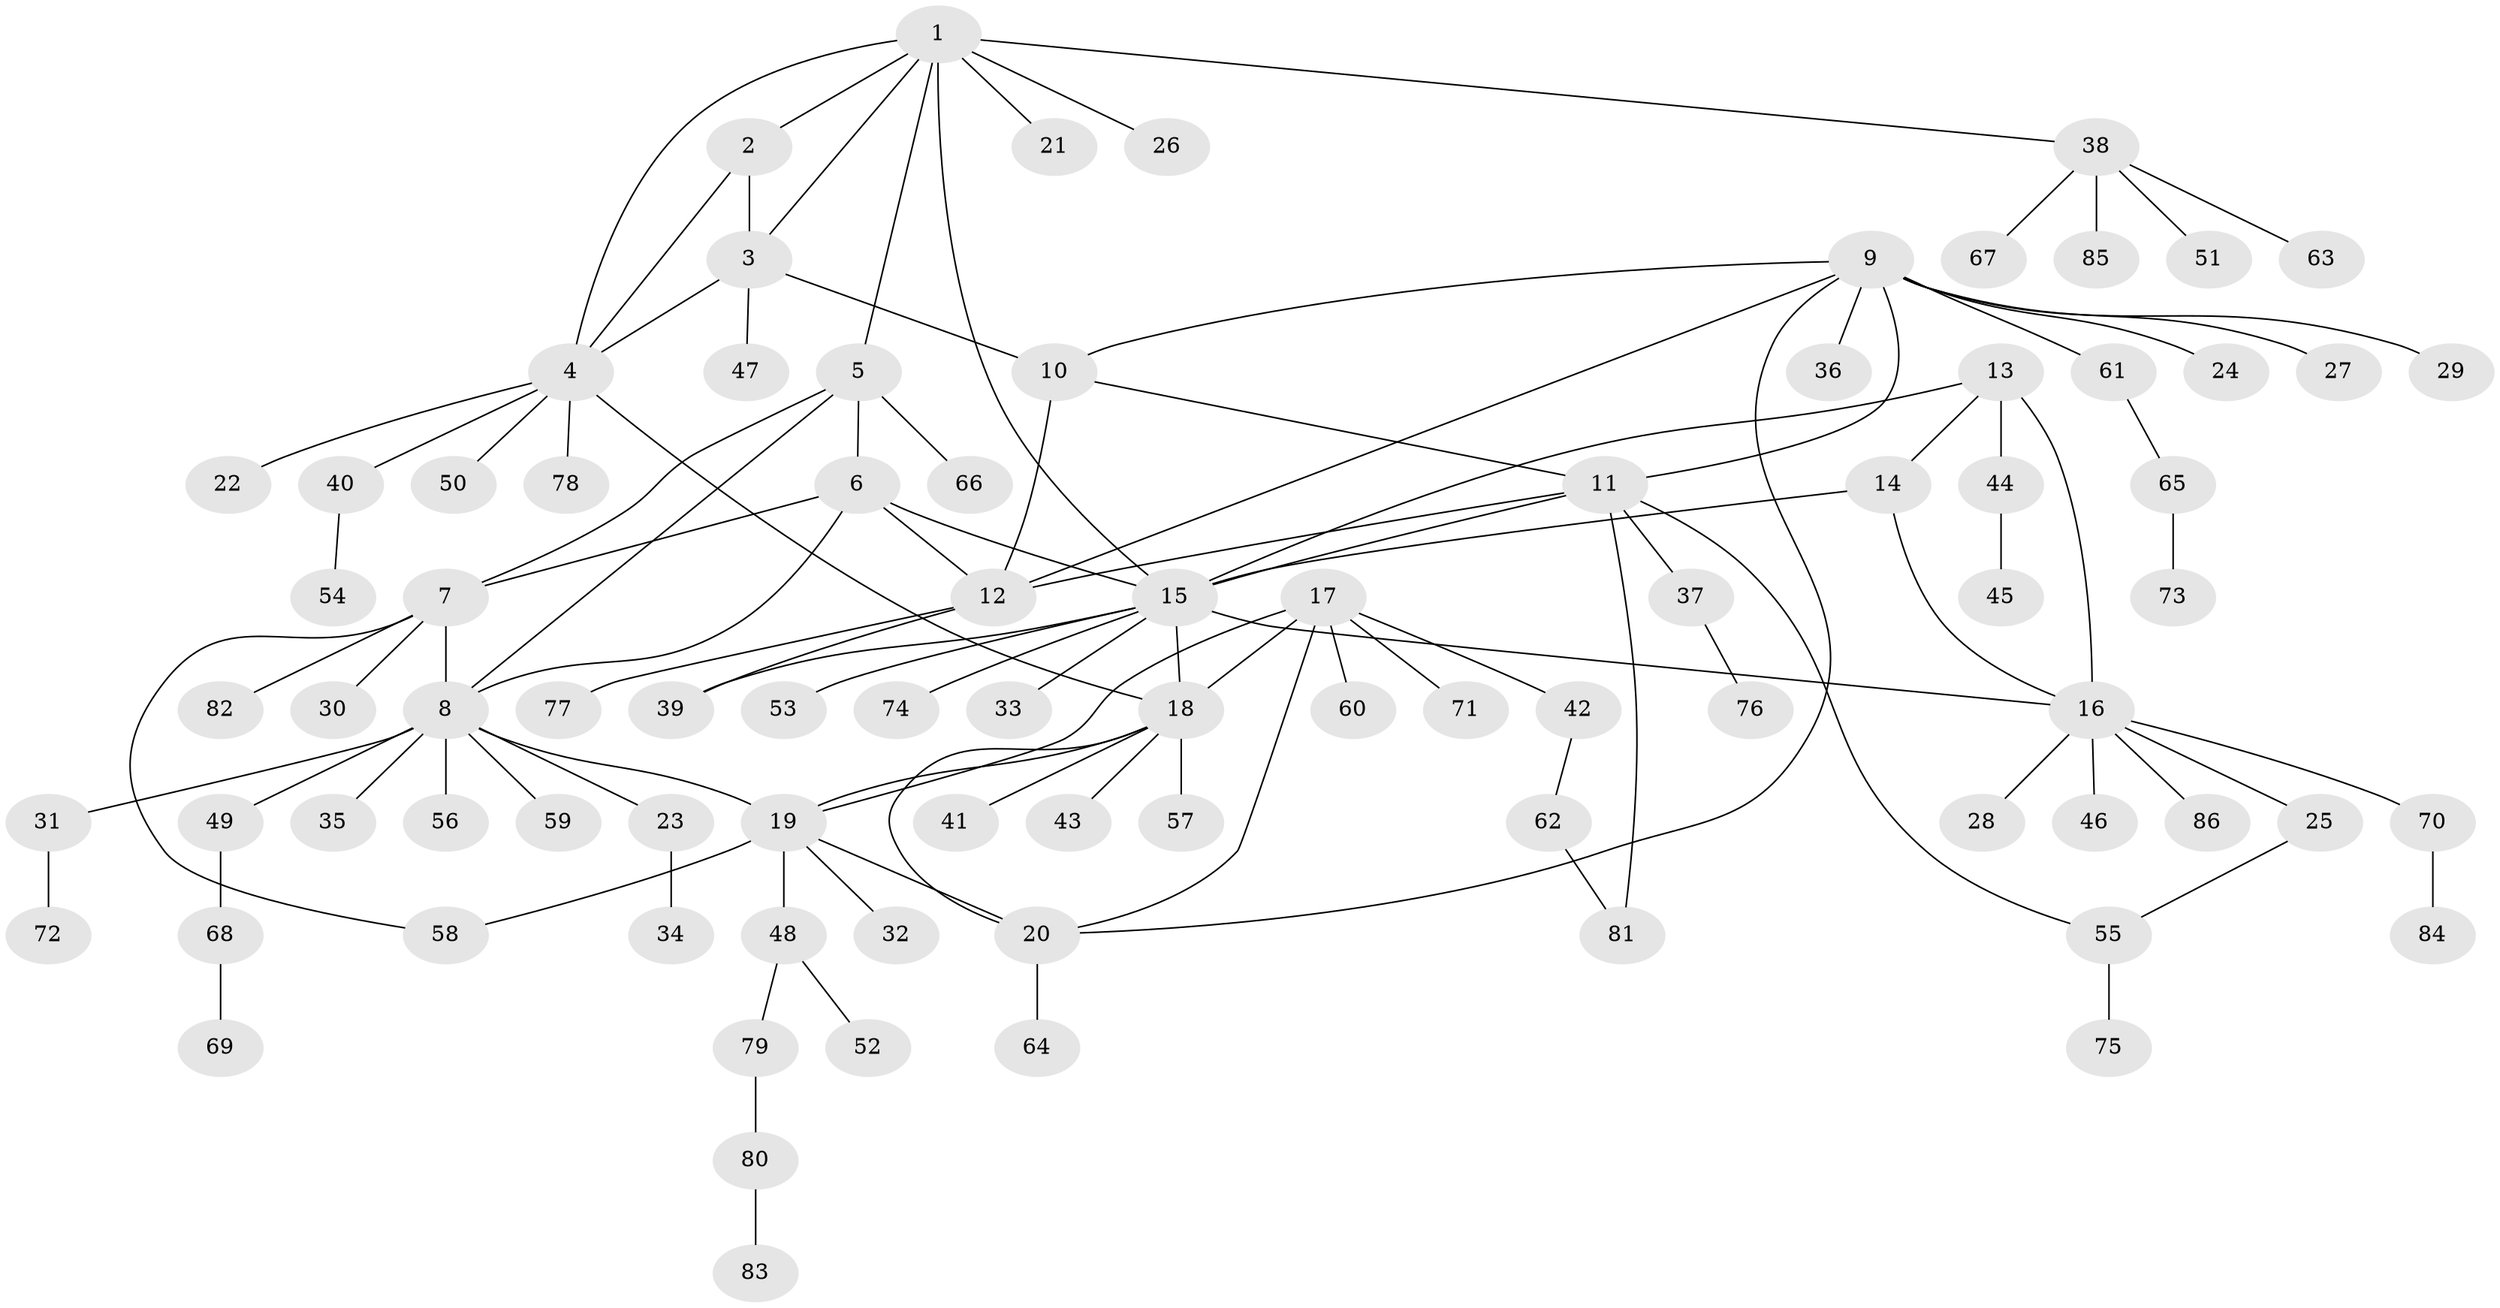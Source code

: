 // coarse degree distribution, {15: 0.015384615384615385, 2: 0.15384615384615385, 9: 0.03076923076923077, 7: 0.03076923076923077, 4: 0.06153846153846154, 14: 0.015384615384615385, 8: 0.03076923076923077, 5: 0.03076923076923077, 1: 0.6153846153846154, 3: 0.015384615384615385}
// Generated by graph-tools (version 1.1) at 2025/42/03/06/25 10:42:11]
// undirected, 86 vertices, 110 edges
graph export_dot {
graph [start="1"]
  node [color=gray90,style=filled];
  1;
  2;
  3;
  4;
  5;
  6;
  7;
  8;
  9;
  10;
  11;
  12;
  13;
  14;
  15;
  16;
  17;
  18;
  19;
  20;
  21;
  22;
  23;
  24;
  25;
  26;
  27;
  28;
  29;
  30;
  31;
  32;
  33;
  34;
  35;
  36;
  37;
  38;
  39;
  40;
  41;
  42;
  43;
  44;
  45;
  46;
  47;
  48;
  49;
  50;
  51;
  52;
  53;
  54;
  55;
  56;
  57;
  58;
  59;
  60;
  61;
  62;
  63;
  64;
  65;
  66;
  67;
  68;
  69;
  70;
  71;
  72;
  73;
  74;
  75;
  76;
  77;
  78;
  79;
  80;
  81;
  82;
  83;
  84;
  85;
  86;
  1 -- 2;
  1 -- 3;
  1 -- 4;
  1 -- 5;
  1 -- 15;
  1 -- 21;
  1 -- 26;
  1 -- 38;
  2 -- 3;
  2 -- 4;
  3 -- 4;
  3 -- 10;
  3 -- 47;
  4 -- 18;
  4 -- 22;
  4 -- 40;
  4 -- 50;
  4 -- 78;
  5 -- 6;
  5 -- 7;
  5 -- 8;
  5 -- 66;
  6 -- 7;
  6 -- 8;
  6 -- 12;
  6 -- 15;
  7 -- 8;
  7 -- 30;
  7 -- 58;
  7 -- 82;
  8 -- 19;
  8 -- 23;
  8 -- 31;
  8 -- 35;
  8 -- 49;
  8 -- 56;
  8 -- 59;
  9 -- 10;
  9 -- 11;
  9 -- 12;
  9 -- 20;
  9 -- 24;
  9 -- 27;
  9 -- 29;
  9 -- 36;
  9 -- 61;
  10 -- 11;
  10 -- 12;
  11 -- 12;
  11 -- 15;
  11 -- 37;
  11 -- 55;
  11 -- 81;
  12 -- 39;
  12 -- 77;
  13 -- 14;
  13 -- 15;
  13 -- 16;
  13 -- 44;
  14 -- 15;
  14 -- 16;
  15 -- 16;
  15 -- 18;
  15 -- 33;
  15 -- 39;
  15 -- 53;
  15 -- 74;
  16 -- 25;
  16 -- 28;
  16 -- 46;
  16 -- 70;
  16 -- 86;
  17 -- 18;
  17 -- 19;
  17 -- 20;
  17 -- 42;
  17 -- 60;
  17 -- 71;
  18 -- 19;
  18 -- 20;
  18 -- 41;
  18 -- 43;
  18 -- 57;
  19 -- 20;
  19 -- 32;
  19 -- 48;
  19 -- 58;
  20 -- 64;
  23 -- 34;
  25 -- 55;
  31 -- 72;
  37 -- 76;
  38 -- 51;
  38 -- 63;
  38 -- 67;
  38 -- 85;
  40 -- 54;
  42 -- 62;
  44 -- 45;
  48 -- 52;
  48 -- 79;
  49 -- 68;
  55 -- 75;
  61 -- 65;
  62 -- 81;
  65 -- 73;
  68 -- 69;
  70 -- 84;
  79 -- 80;
  80 -- 83;
}
